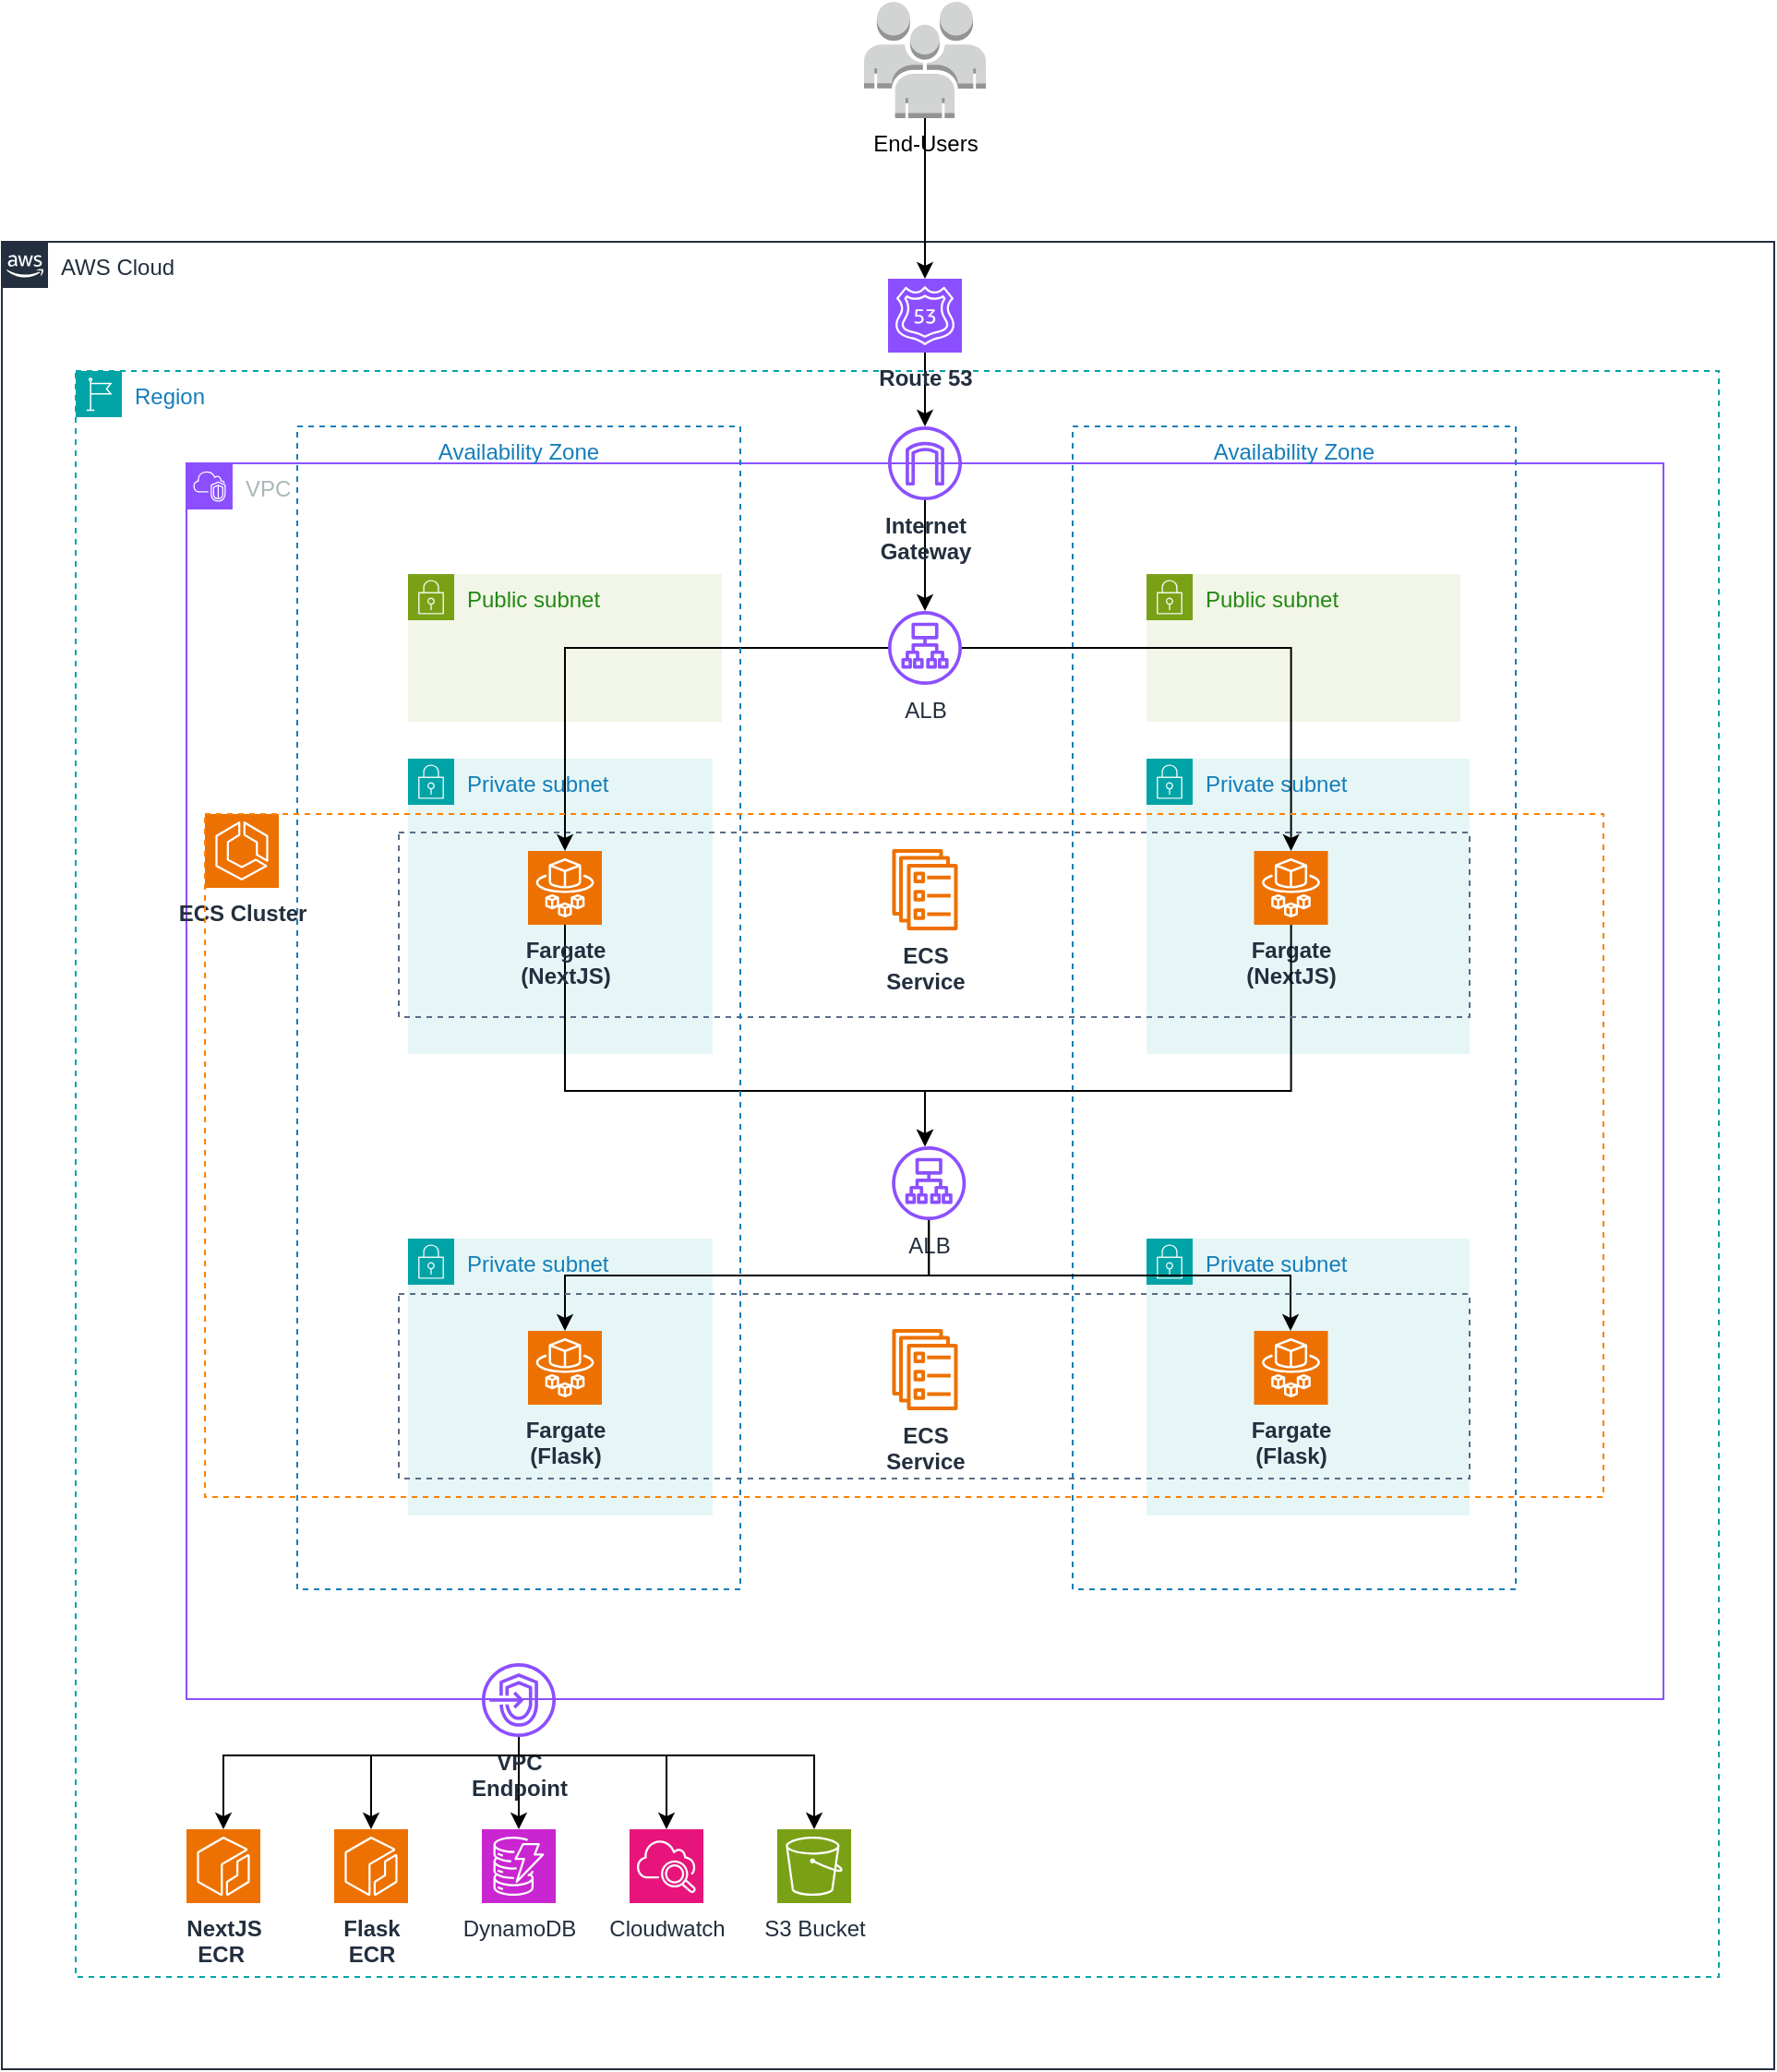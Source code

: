 <mxfile version="26.1.3">
  <diagram name="Page-1" id="fwZsYUebJorru9IJQtLp">
    <mxGraphModel dx="1572" dy="926" grid="1" gridSize="10" guides="1" tooltips="1" connect="1" arrows="1" fold="1" page="1" pageScale="1" pageWidth="827" pageHeight="1169" math="0" shadow="0">
      <root>
        <mxCell id="0" />
        <mxCell id="1" parent="0" />
        <mxCell id="3tNRU4B8yGld-zbpUipz-1" value="AWS Cloud" style="points=[[0,0],[0.25,0],[0.5,0],[0.75,0],[1,0],[1,0.25],[1,0.5],[1,0.75],[1,1],[0.75,1],[0.5,1],[0.25,1],[0,1],[0,0.75],[0,0.5],[0,0.25]];outlineConnect=0;gradientColor=none;html=1;whiteSpace=wrap;fontSize=12;fontStyle=0;container=0;pointerEvents=0;collapsible=0;recursiveResize=0;shape=mxgraph.aws4.group;grIcon=mxgraph.aws4.group_aws_cloud_alt;strokeColor=#232F3E;fillColor=none;verticalAlign=top;align=left;spacingLeft=30;fontColor=#232F3E;dashed=0;" parent="1" vertex="1">
          <mxGeometry x="240" y="380" width="960" height="990" as="geometry" />
        </mxCell>
        <mxCell id="3tNRU4B8yGld-zbpUipz-32" style="edgeStyle=orthogonalEdgeStyle;rounded=0;orthogonalLoop=1;jettySize=auto;html=1;" parent="1" source="3tNRU4B8yGld-zbpUipz-31" target="3tNRU4B8yGld-zbpUipz-30" edge="1">
          <mxGeometry relative="1" as="geometry" />
        </mxCell>
        <mxCell id="3tNRU4B8yGld-zbpUipz-31" value="End-Users" style="outlineConnect=0;dashed=0;verticalLabelPosition=bottom;verticalAlign=top;align=center;html=1;shape=mxgraph.aws3.users;fillColor=#D2D3D3;gradientColor=none;" parent="1" vertex="1">
          <mxGeometry x="707" y="250" width="66" height="63" as="geometry" />
        </mxCell>
        <mxCell id="3tNRU4B8yGld-zbpUipz-3" value="Region" style="points=[[0,0],[0.25,0],[0.5,0],[0.75,0],[1,0],[1,0.25],[1,0.5],[1,0.75],[1,1],[0.75,1],[0.5,1],[0.25,1],[0,1],[0,0.75],[0,0.5],[0,0.25]];outlineConnect=0;gradientColor=none;html=1;whiteSpace=wrap;fontSize=12;fontStyle=0;container=0;pointerEvents=0;collapsible=0;recursiveResize=0;shape=mxgraph.aws4.group;grIcon=mxgraph.aws4.group_region;strokeColor=#00A4A6;fillColor=none;verticalAlign=top;align=left;spacingLeft=30;fontColor=#147EBA;dashed=1;" parent="1" vertex="1">
          <mxGeometry x="280" y="450" width="890" height="870" as="geometry" />
        </mxCell>
        <mxCell id="3tNRU4B8yGld-zbpUipz-33" style="edgeStyle=orthogonalEdgeStyle;rounded=0;orthogonalLoop=1;jettySize=auto;html=1;exitX=0.5;exitY=1;exitDx=0;exitDy=0;exitPerimeter=0;" parent="1" source="3tNRU4B8yGld-zbpUipz-30" target="3tNRU4B8yGld-zbpUipz-12" edge="1">
          <mxGeometry relative="1" as="geometry" />
        </mxCell>
        <mxCell id="3tNRU4B8yGld-zbpUipz-30" value="&lt;b&gt;Route 53&lt;/b&gt;" style="sketch=0;points=[[0,0,0],[0.25,0,0],[0.5,0,0],[0.75,0,0],[1,0,0],[0,1,0],[0.25,1,0],[0.5,1,0],[0.75,1,0],[1,1,0],[0,0.25,0],[0,0.5,0],[0,0.75,0],[1,0.25,0],[1,0.5,0],[1,0.75,0]];outlineConnect=0;fontColor=#232F3E;fillColor=#8C4FFF;strokeColor=#ffffff;dashed=0;verticalLabelPosition=bottom;verticalAlign=top;align=center;html=1;fontSize=12;fontStyle=0;aspect=fixed;shape=mxgraph.aws4.resourceIcon;resIcon=mxgraph.aws4.route_53;" parent="1" vertex="1">
          <mxGeometry x="720" y="400" width="40" height="40" as="geometry" />
        </mxCell>
        <mxCell id="3tNRU4B8yGld-zbpUipz-4" value="VPC" style="points=[[0,0],[0.25,0],[0.5,0],[0.75,0],[1,0],[1,0.25],[1,0.5],[1,0.75],[1,1],[0.75,1],[0.5,1],[0.25,1],[0,1],[0,0.75],[0,0.5],[0,0.25]];outlineConnect=0;gradientColor=none;html=1;whiteSpace=wrap;fontSize=12;fontStyle=0;container=1;pointerEvents=0;collapsible=0;recursiveResize=0;shape=mxgraph.aws4.group;grIcon=mxgraph.aws4.group_vpc2;strokeColor=#8C4FFF;fillColor=none;verticalAlign=top;align=left;spacingLeft=30;fontColor=#AAB7B8;dashed=0;" parent="1" vertex="1">
          <mxGeometry x="340" y="500" width="800" height="669.5" as="geometry" />
        </mxCell>
        <mxCell id="3tNRU4B8yGld-zbpUipz-6" value="Availability Zone" style="fillColor=none;strokeColor=#147EBA;dashed=1;verticalAlign=top;fontStyle=0;fontColor=#147EBA;whiteSpace=wrap;html=1;" parent="3tNRU4B8yGld-zbpUipz-4" vertex="1">
          <mxGeometry x="480" y="-20" width="240" height="630" as="geometry" />
        </mxCell>
        <mxCell id="3tNRU4B8yGld-zbpUipz-15" value="Public subnet" style="points=[[0,0],[0.25,0],[0.5,0],[0.75,0],[1,0],[1,0.25],[1,0.5],[1,0.75],[1,1],[0.75,1],[0.5,1],[0.25,1],[0,1],[0,0.75],[0,0.5],[0,0.25]];outlineConnect=0;gradientColor=none;html=1;whiteSpace=wrap;fontSize=12;fontStyle=0;container=1;pointerEvents=0;collapsible=0;recursiveResize=0;shape=mxgraph.aws4.group;grIcon=mxgraph.aws4.group_security_group;grStroke=0;strokeColor=#7AA116;fillColor=#F2F6E8;verticalAlign=top;align=left;spacingLeft=30;fontColor=#248814;dashed=0;" parent="3tNRU4B8yGld-zbpUipz-4" vertex="1">
          <mxGeometry x="520" y="60" width="170" height="80" as="geometry" />
        </mxCell>
        <mxCell id="3tNRU4B8yGld-zbpUipz-59" style="edgeStyle=orthogonalEdgeStyle;rounded=0;orthogonalLoop=1;jettySize=auto;html=1;" parent="3tNRU4B8yGld-zbpUipz-4" source="3tNRU4B8yGld-zbpUipz-12" target="3tNRU4B8yGld-zbpUipz-34" edge="1">
          <mxGeometry relative="1" as="geometry" />
        </mxCell>
        <mxCell id="3tNRU4B8yGld-zbpUipz-12" value="&lt;b&gt;Internet&lt;/b&gt;&lt;div&gt;&lt;b&gt;Gateway&lt;/b&gt;&lt;/div&gt;" style="sketch=0;outlineConnect=0;fontColor=#232F3E;gradientColor=none;fillColor=#8C4FFF;strokeColor=none;dashed=0;verticalLabelPosition=bottom;verticalAlign=top;align=center;html=1;fontSize=12;fontStyle=0;aspect=fixed;pointerEvents=1;shape=mxgraph.aws4.internet_gateway;" parent="3tNRU4B8yGld-zbpUipz-4" vertex="1">
          <mxGeometry x="380" y="-20" width="40" height="40" as="geometry" />
        </mxCell>
        <mxCell id="3tNRU4B8yGld-zbpUipz-47" value="Private subnet" style="points=[[0,0],[0.25,0],[0.5,0],[0.75,0],[1,0],[1,0.25],[1,0.5],[1,0.75],[1,1],[0.75,1],[0.5,1],[0.25,1],[0,1],[0,0.75],[0,0.5],[0,0.25]];outlineConnect=0;gradientColor=none;html=1;whiteSpace=wrap;fontSize=12;fontStyle=0;container=1;pointerEvents=0;collapsible=0;recursiveResize=0;shape=mxgraph.aws4.group;grIcon=mxgraph.aws4.group_security_group;grStroke=0;strokeColor=#00A4A6;fillColor=#E6F6F7;verticalAlign=top;align=left;spacingLeft=30;fontColor=#147EBA;dashed=0;" parent="3tNRU4B8yGld-zbpUipz-4" vertex="1">
          <mxGeometry x="520" y="160" width="175" height="160" as="geometry" />
        </mxCell>
        <mxCell id="3tNRU4B8yGld-zbpUipz-48" value="&lt;b&gt;Fargate&lt;/b&gt;&lt;div&gt;&lt;b&gt;(NextJS)&lt;/b&gt;&lt;/div&gt;" style="sketch=0;points=[[0,0,0],[0.25,0,0],[0.5,0,0],[0.75,0,0],[1,0,0],[0,1,0],[0.25,1,0],[0.5,1,0],[0.75,1,0],[1,1,0],[0,0.25,0],[0,0.5,0],[0,0.75,0],[1,0.25,0],[1,0.5,0],[1,0.75,0]];outlineConnect=0;fontColor=#232F3E;fillColor=#ED7100;strokeColor=#ffffff;dashed=0;verticalLabelPosition=bottom;verticalAlign=top;align=center;html=1;fontSize=12;fontStyle=0;aspect=fixed;shape=mxgraph.aws4.resourceIcon;resIcon=mxgraph.aws4.fargate;" parent="3tNRU4B8yGld-zbpUipz-47" vertex="1">
          <mxGeometry x="58.25" y="50" width="40" height="40" as="geometry" />
        </mxCell>
        <mxCell id="3tNRU4B8yGld-zbpUipz-63" style="edgeStyle=orthogonalEdgeStyle;rounded=0;orthogonalLoop=1;jettySize=auto;html=1;" parent="3tNRU4B8yGld-zbpUipz-4" source="3tNRU4B8yGld-zbpUipz-34" target="3tNRU4B8yGld-zbpUipz-48" edge="1">
          <mxGeometry relative="1" as="geometry" />
        </mxCell>
        <mxCell id="3tNRU4B8yGld-zbpUipz-34" value="ALB" style="sketch=0;outlineConnect=0;fontColor=#232F3E;gradientColor=none;fillColor=#8C4FFF;strokeColor=none;dashed=0;verticalLabelPosition=bottom;verticalAlign=top;align=center;html=1;fontSize=12;fontStyle=0;aspect=fixed;pointerEvents=1;shape=mxgraph.aws4.application_load_balancer;" parent="3tNRU4B8yGld-zbpUipz-4" vertex="1">
          <mxGeometry x="380" y="80" width="40" height="40" as="geometry" />
        </mxCell>
        <mxCell id="3tNRU4B8yGld-zbpUipz-57" value="Private subnet" style="points=[[0,0],[0.25,0],[0.5,0],[0.75,0],[1,0],[1,0.25],[1,0.5],[1,0.75],[1,1],[0.75,1],[0.5,1],[0.25,1],[0,1],[0,0.75],[0,0.5],[0,0.25]];outlineConnect=0;gradientColor=none;html=1;whiteSpace=wrap;fontSize=12;fontStyle=0;container=1;pointerEvents=0;collapsible=0;recursiveResize=0;shape=mxgraph.aws4.group;grIcon=mxgraph.aws4.group_security_group;grStroke=0;strokeColor=#00A4A6;fillColor=#E6F6F7;verticalAlign=top;align=left;spacingLeft=30;fontColor=#147EBA;dashed=0;" parent="3tNRU4B8yGld-zbpUipz-4" vertex="1">
          <mxGeometry x="120" y="160" width="165" height="160" as="geometry" />
        </mxCell>
        <mxCell id="3tNRU4B8yGld-zbpUipz-19" value="&lt;b&gt;ECS&lt;/b&gt;&lt;div&gt;&lt;b&gt;Service&lt;/b&gt;&lt;/div&gt;" style="sketch=0;outlineConnect=0;fontColor=#232F3E;gradientColor=none;fillColor=#ED7100;strokeColor=none;dashed=0;verticalLabelPosition=bottom;verticalAlign=top;align=center;html=1;fontSize=12;fontStyle=0;aspect=fixed;pointerEvents=1;shape=mxgraph.aws4.ecs_service;" parent="3tNRU4B8yGld-zbpUipz-4" vertex="1">
          <mxGeometry x="382.12" y="209" width="35.75" height="44" as="geometry" />
        </mxCell>
        <mxCell id="Uz0kfirQ_1GYqhm3-F-r-1" value="ALB" style="sketch=0;outlineConnect=0;fontColor=#232F3E;gradientColor=none;fillColor=#8C4FFF;strokeColor=none;dashed=0;verticalLabelPosition=bottom;verticalAlign=top;align=center;html=1;fontSize=12;fontStyle=0;aspect=fixed;pointerEvents=1;shape=mxgraph.aws4.application_load_balancer;" vertex="1" parent="3tNRU4B8yGld-zbpUipz-4">
          <mxGeometry x="382.12" y="370" width="40" height="40" as="geometry" />
        </mxCell>
        <mxCell id="Uz0kfirQ_1GYqhm3-F-r-3" style="edgeStyle=orthogonalEdgeStyle;rounded=0;orthogonalLoop=1;jettySize=auto;html=1;" edge="1" parent="3tNRU4B8yGld-zbpUipz-4" source="3tNRU4B8yGld-zbpUipz-48" target="Uz0kfirQ_1GYqhm3-F-r-1">
          <mxGeometry relative="1" as="geometry">
            <Array as="points">
              <mxPoint x="598" y="340" />
              <mxPoint x="400" y="340" />
            </Array>
          </mxGeometry>
        </mxCell>
        <mxCell id="3tNRU4B8yGld-zbpUipz-53" value="" style="fillColor=none;strokeColor=#5A6C86;dashed=1;verticalAlign=top;fontStyle=0;fontColor=#5A6C86;whiteSpace=wrap;html=1;" parent="3tNRU4B8yGld-zbpUipz-4" vertex="1">
          <mxGeometry x="115" y="200" width="580" height="100" as="geometry" />
        </mxCell>
        <mxCell id="3tNRU4B8yGld-zbpUipz-17" value="&lt;b&gt;NextJS&lt;/b&gt;&lt;div&gt;&lt;div&gt;&lt;b&gt;ECR&amp;nbsp;&lt;/b&gt;&lt;/div&gt;&lt;/div&gt;" style="sketch=0;points=[[0,0,0],[0.25,0,0],[0.5,0,0],[0.75,0,0],[1,0,0],[0,1,0],[0.25,1,0],[0.5,1,0],[0.75,1,0],[1,1,0],[0,0.25,0],[0,0.5,0],[0,0.75,0],[1,0.25,0],[1,0.5,0],[1,0.75,0]];outlineConnect=0;fontColor=#232F3E;fillColor=#ED7100;strokeColor=#ffffff;dashed=0;verticalLabelPosition=bottom;verticalAlign=top;align=center;html=1;fontSize=12;fontStyle=0;aspect=fixed;shape=mxgraph.aws4.resourceIcon;resIcon=mxgraph.aws4.ecr;" parent="1" vertex="1">
          <mxGeometry x="340" y="1240" width="40" height="40" as="geometry" />
        </mxCell>
        <mxCell id="3tNRU4B8yGld-zbpUipz-26" value="&lt;b&gt;Flask&lt;/b&gt;&lt;div&gt;&lt;b&gt;ECR&lt;/b&gt;&lt;/div&gt;" style="sketch=0;points=[[0,0,0],[0.25,0,0],[0.5,0,0],[0.75,0,0],[1,0,0],[0,1,0],[0.25,1,0],[0.5,1,0],[0.75,1,0],[1,1,0],[0,0.25,0],[0,0.5,0],[0,0.75,0],[1,0.25,0],[1,0.5,0],[1,0.75,0]];outlineConnect=0;fontColor=#232F3E;fillColor=#ED7100;strokeColor=#ffffff;dashed=0;verticalLabelPosition=bottom;verticalAlign=top;align=center;html=1;fontSize=12;fontStyle=0;aspect=fixed;shape=mxgraph.aws4.resourceIcon;resIcon=mxgraph.aws4.ecr;" parent="1" vertex="1">
          <mxGeometry x="420" y="1240" width="40" height="40" as="geometry" />
        </mxCell>
        <mxCell id="Uz0kfirQ_1GYqhm3-F-r-28" value="" style="edgeStyle=orthogonalEdgeStyle;rounded=0;orthogonalLoop=1;jettySize=auto;html=1;" edge="1" parent="1" source="3tNRU4B8yGld-zbpUipz-16" target="Uz0kfirQ_1GYqhm3-F-r-26">
          <mxGeometry relative="1" as="geometry" />
        </mxCell>
        <mxCell id="3tNRU4B8yGld-zbpUipz-16" value="&lt;b&gt;VPC&lt;/b&gt;&lt;div&gt;&lt;b&gt;Endpoint&lt;/b&gt;&lt;/div&gt;" style="sketch=0;outlineConnect=0;fontColor=#232F3E;gradientColor=none;fillColor=#8C4FFF;strokeColor=none;dashed=0;verticalLabelPosition=bottom;verticalAlign=top;align=center;html=1;fontSize=12;fontStyle=0;aspect=fixed;pointerEvents=1;shape=mxgraph.aws4.endpoints;" parent="1" vertex="1">
          <mxGeometry x="500" y="1150" width="40" height="40" as="geometry" />
        </mxCell>
        <mxCell id="3tNRU4B8yGld-zbpUipz-37" value="Public subnet" style="points=[[0,0],[0.25,0],[0.5,0],[0.75,0],[1,0],[1,0.25],[1,0.5],[1,0.75],[1,1],[0.75,1],[0.5,1],[0.25,1],[0,1],[0,0.75],[0,0.5],[0,0.25]];outlineConnect=0;gradientColor=none;html=1;whiteSpace=wrap;fontSize=12;fontStyle=0;container=1;pointerEvents=0;collapsible=0;recursiveResize=0;shape=mxgraph.aws4.group;grIcon=mxgraph.aws4.group_security_group;grStroke=0;strokeColor=#7AA116;fillColor=#F2F6E8;verticalAlign=top;align=left;spacingLeft=30;fontColor=#248814;dashed=0;" parent="1" vertex="1">
          <mxGeometry x="460" y="560" width="170" height="80" as="geometry" />
        </mxCell>
        <mxCell id="Uz0kfirQ_1GYqhm3-F-r-2" style="edgeStyle=orthogonalEdgeStyle;rounded=0;orthogonalLoop=1;jettySize=auto;html=1;" edge="1" parent="1" source="3tNRU4B8yGld-zbpUipz-23" target="Uz0kfirQ_1GYqhm3-F-r-1">
          <mxGeometry relative="1" as="geometry">
            <Array as="points">
              <mxPoint x="545" y="840" />
              <mxPoint x="740" y="840" />
            </Array>
          </mxGeometry>
        </mxCell>
        <mxCell id="3tNRU4B8yGld-zbpUipz-23" value="&lt;b&gt;Fargate&lt;/b&gt;&lt;div&gt;&lt;b&gt;(NextJS)&lt;/b&gt;&lt;/div&gt;" style="sketch=0;points=[[0,0,0],[0.25,0,0],[0.5,0,0],[0.75,0,0],[1,0,0],[0,1,0],[0.25,1,0],[0.5,1,0],[0.75,1,0],[1,1,0],[0,0.25,0],[0,0.5,0],[0,0.75,0],[1,0.25,0],[1,0.5,0],[1,0.75,0]];outlineConnect=0;fontColor=#232F3E;fillColor=#ED7100;strokeColor=#ffffff;dashed=0;verticalLabelPosition=bottom;verticalAlign=top;align=center;html=1;fontSize=12;fontStyle=0;aspect=fixed;shape=mxgraph.aws4.resourceIcon;resIcon=mxgraph.aws4.fargate;" parent="1" vertex="1">
          <mxGeometry x="525" y="710" width="40" height="40" as="geometry" />
        </mxCell>
        <mxCell id="3tNRU4B8yGld-zbpUipz-62" style="edgeStyle=orthogonalEdgeStyle;rounded=0;orthogonalLoop=1;jettySize=auto;html=1;" parent="1" source="3tNRU4B8yGld-zbpUipz-34" target="3tNRU4B8yGld-zbpUipz-23" edge="1">
          <mxGeometry relative="1" as="geometry" />
        </mxCell>
        <mxCell id="3tNRU4B8yGld-zbpUipz-85" value="Cloudwatch" style="sketch=0;points=[[0,0,0],[0.25,0,0],[0.5,0,0],[0.75,0,0],[1,0,0],[0,1,0],[0.25,1,0],[0.5,1,0],[0.75,1,0],[1,1,0],[0,0.25,0],[0,0.5,0],[0,0.75,0],[1,0.25,0],[1,0.5,0],[1,0.75,0]];points=[[0,0,0],[0.25,0,0],[0.5,0,0],[0.75,0,0],[1,0,0],[0,1,0],[0.25,1,0],[0.5,1,0],[0.75,1,0],[1,1,0],[0,0.25,0],[0,0.5,0],[0,0.75,0],[1,0.25,0],[1,0.5,0],[1,0.75,0]];outlineConnect=0;fontColor=#232F3E;fillColor=#E7157B;strokeColor=#ffffff;dashed=0;verticalLabelPosition=bottom;verticalAlign=top;align=center;html=1;fontSize=12;fontStyle=0;aspect=fixed;shape=mxgraph.aws4.resourceIcon;resIcon=mxgraph.aws4.cloudwatch_2;" parent="1" vertex="1">
          <mxGeometry x="580" y="1240" width="40" height="40" as="geometry" />
        </mxCell>
        <mxCell id="3tNRU4B8yGld-zbpUipz-87" value="S3 Bucket" style="sketch=0;points=[[0,0,0],[0.25,0,0],[0.5,0,0],[0.75,0,0],[1,0,0],[0,1,0],[0.25,1,0],[0.5,1,0],[0.75,1,0],[1,1,0],[0,0.25,0],[0,0.5,0],[0,0.75,0],[1,0.25,0],[1,0.5,0],[1,0.75,0]];outlineConnect=0;fontColor=#232F3E;fillColor=#7AA116;strokeColor=#ffffff;dashed=0;verticalLabelPosition=bottom;verticalAlign=top;align=center;html=1;fontSize=12;fontStyle=0;aspect=fixed;shape=mxgraph.aws4.resourceIcon;resIcon=mxgraph.aws4.s3;" parent="1" vertex="1">
          <mxGeometry x="660" y="1240" width="40" height="40" as="geometry" />
        </mxCell>
        <mxCell id="3tNRU4B8yGld-zbpUipz-88" style="edgeStyle=orthogonalEdgeStyle;rounded=0;orthogonalLoop=1;jettySize=auto;html=1;entryX=0.5;entryY=0;entryDx=0;entryDy=0;entryPerimeter=0;" parent="1" source="3tNRU4B8yGld-zbpUipz-16" target="3tNRU4B8yGld-zbpUipz-17" edge="1">
          <mxGeometry relative="1" as="geometry">
            <Array as="points">
              <mxPoint x="520" y="1200" />
              <mxPoint x="360" y="1200" />
            </Array>
          </mxGeometry>
        </mxCell>
        <mxCell id="3tNRU4B8yGld-zbpUipz-89" style="edgeStyle=orthogonalEdgeStyle;rounded=0;orthogonalLoop=1;jettySize=auto;html=1;entryX=0.5;entryY=0;entryDx=0;entryDy=0;entryPerimeter=0;" parent="1" source="3tNRU4B8yGld-zbpUipz-16" target="3tNRU4B8yGld-zbpUipz-26" edge="1">
          <mxGeometry relative="1" as="geometry">
            <Array as="points">
              <mxPoint x="520" y="1200" />
              <mxPoint x="440" y="1200" />
            </Array>
          </mxGeometry>
        </mxCell>
        <mxCell id="3tNRU4B8yGld-zbpUipz-90" style="edgeStyle=orthogonalEdgeStyle;rounded=0;orthogonalLoop=1;jettySize=auto;html=1;entryX=0.5;entryY=0;entryDx=0;entryDy=0;entryPerimeter=0;" parent="1" source="3tNRU4B8yGld-zbpUipz-16" target="3tNRU4B8yGld-zbpUipz-85" edge="1">
          <mxGeometry relative="1" as="geometry">
            <Array as="points">
              <mxPoint x="520" y="1200" />
              <mxPoint x="600" y="1200" />
            </Array>
          </mxGeometry>
        </mxCell>
        <mxCell id="3tNRU4B8yGld-zbpUipz-92" style="edgeStyle=orthogonalEdgeStyle;rounded=0;orthogonalLoop=1;jettySize=auto;html=1;entryX=0.5;entryY=0;entryDx=0;entryDy=0;entryPerimeter=0;" parent="1" source="3tNRU4B8yGld-zbpUipz-16" target="3tNRU4B8yGld-zbpUipz-87" edge="1">
          <mxGeometry relative="1" as="geometry">
            <Array as="points">
              <mxPoint x="520" y="1200" />
              <mxPoint x="680" y="1200" />
            </Array>
          </mxGeometry>
        </mxCell>
        <mxCell id="3tNRU4B8yGld-zbpUipz-5" value="Availability Zone" style="fillColor=none;strokeColor=#147EBA;dashed=1;verticalAlign=top;fontStyle=0;fontColor=#147EBA;whiteSpace=wrap;html=1;" parent="1" vertex="1">
          <mxGeometry x="400" y="480" width="240" height="630" as="geometry" />
        </mxCell>
        <mxCell id="Uz0kfirQ_1GYqhm3-F-r-13" value="Private subnet" style="points=[[0,0],[0.25,0],[0.5,0],[0.75,0],[1,0],[1,0.25],[1,0.5],[1,0.75],[1,1],[0.75,1],[0.5,1],[0.25,1],[0,1],[0,0.75],[0,0.5],[0,0.25]];outlineConnect=0;gradientColor=none;html=1;whiteSpace=wrap;fontSize=12;fontStyle=0;container=1;pointerEvents=0;collapsible=0;recursiveResize=0;shape=mxgraph.aws4.group;grIcon=mxgraph.aws4.group_security_group;grStroke=0;strokeColor=#00A4A6;fillColor=#E6F6F7;verticalAlign=top;align=left;spacingLeft=30;fontColor=#147EBA;dashed=0;" vertex="1" parent="1">
          <mxGeometry x="860" y="920" width="175" height="150" as="geometry" />
        </mxCell>
        <mxCell id="Uz0kfirQ_1GYqhm3-F-r-14" value="&lt;b&gt;Fargate&lt;/b&gt;&lt;div&gt;&lt;b&gt;(Flask)&lt;/b&gt;&lt;/div&gt;" style="sketch=0;points=[[0,0,0],[0.25,0,0],[0.5,0,0],[0.75,0,0],[1,0,0],[0,1,0],[0.25,1,0],[0.5,1,0],[0.75,1,0],[1,1,0],[0,0.25,0],[0,0.5,0],[0,0.75,0],[1,0.25,0],[1,0.5,0],[1,0.75,0]];outlineConnect=0;fontColor=#232F3E;fillColor=#ED7100;strokeColor=#ffffff;dashed=0;verticalLabelPosition=bottom;verticalAlign=top;align=center;html=1;fontSize=12;fontStyle=0;aspect=fixed;shape=mxgraph.aws4.resourceIcon;resIcon=mxgraph.aws4.fargate;" vertex="1" parent="Uz0kfirQ_1GYqhm3-F-r-13">
          <mxGeometry x="58.25" y="50" width="40" height="40" as="geometry" />
        </mxCell>
        <mxCell id="Uz0kfirQ_1GYqhm3-F-r-15" value="Private subnet" style="points=[[0,0],[0.25,0],[0.5,0],[0.75,0],[1,0],[1,0.25],[1,0.5],[1,0.75],[1,1],[0.75,1],[0.5,1],[0.25,1],[0,1],[0,0.75],[0,0.5],[0,0.25]];outlineConnect=0;gradientColor=none;html=1;whiteSpace=wrap;fontSize=12;fontStyle=0;container=1;pointerEvents=0;collapsible=0;recursiveResize=0;shape=mxgraph.aws4.group;grIcon=mxgraph.aws4.group_security_group;grStroke=0;strokeColor=#00A4A6;fillColor=#E6F6F7;verticalAlign=top;align=left;spacingLeft=30;fontColor=#147EBA;dashed=0;" vertex="1" parent="1">
          <mxGeometry x="460" y="920" width="165" height="150" as="geometry" />
        </mxCell>
        <mxCell id="Uz0kfirQ_1GYqhm3-F-r-17" value="&lt;b&gt;ECS&lt;/b&gt;&lt;div&gt;&lt;b&gt;Service&lt;/b&gt;&lt;/div&gt;" style="sketch=0;outlineConnect=0;fontColor=#232F3E;gradientColor=none;fillColor=#ED7100;strokeColor=none;dashed=0;verticalLabelPosition=bottom;verticalAlign=top;align=center;html=1;fontSize=12;fontStyle=0;aspect=fixed;pointerEvents=1;shape=mxgraph.aws4.ecs_service;" vertex="1" parent="1">
          <mxGeometry x="722.12" y="969" width="35.75" height="44" as="geometry" />
        </mxCell>
        <mxCell id="Uz0kfirQ_1GYqhm3-F-r-21" value="&lt;b&gt;Fargate&lt;/b&gt;&lt;div&gt;&lt;b&gt;(Flask)&lt;/b&gt;&lt;/div&gt;" style="sketch=0;points=[[0,0,0],[0.25,0,0],[0.5,0,0],[0.75,0,0],[1,0,0],[0,1,0],[0.25,1,0],[0.5,1,0],[0.75,1,0],[1,1,0],[0,0.25,0],[0,0.5,0],[0,0.75,0],[1,0.25,0],[1,0.5,0],[1,0.75,0]];outlineConnect=0;fontColor=#232F3E;fillColor=#ED7100;strokeColor=#ffffff;dashed=0;verticalLabelPosition=bottom;verticalAlign=top;align=center;html=1;fontSize=12;fontStyle=0;aspect=fixed;shape=mxgraph.aws4.resourceIcon;resIcon=mxgraph.aws4.fargate;" vertex="1" parent="1">
          <mxGeometry x="525" y="970" width="40" height="40" as="geometry" />
        </mxCell>
        <mxCell id="Uz0kfirQ_1GYqhm3-F-r-23" style="edgeStyle=orthogonalEdgeStyle;rounded=0;orthogonalLoop=1;jettySize=auto;html=1;" edge="1" parent="1" source="Uz0kfirQ_1GYqhm3-F-r-1" target="Uz0kfirQ_1GYqhm3-F-r-21">
          <mxGeometry relative="1" as="geometry">
            <Array as="points">
              <mxPoint x="742" y="940" />
              <mxPoint x="545" y="940" />
            </Array>
          </mxGeometry>
        </mxCell>
        <mxCell id="Uz0kfirQ_1GYqhm3-F-r-24" style="edgeStyle=orthogonalEdgeStyle;rounded=0;orthogonalLoop=1;jettySize=auto;html=1;" edge="1" parent="1" source="Uz0kfirQ_1GYqhm3-F-r-1" target="Uz0kfirQ_1GYqhm3-F-r-14">
          <mxGeometry relative="1" as="geometry">
            <Array as="points">
              <mxPoint x="742" y="940" />
              <mxPoint x="938" y="940" />
            </Array>
          </mxGeometry>
        </mxCell>
        <mxCell id="Uz0kfirQ_1GYqhm3-F-r-19" value="" style="fillColor=none;strokeColor=#5A6C86;dashed=1;verticalAlign=top;fontStyle=0;fontColor=#5A6C86;whiteSpace=wrap;html=1;" vertex="1" parent="1">
          <mxGeometry x="455" y="950" width="580" height="100" as="geometry" />
        </mxCell>
        <mxCell id="Uz0kfirQ_1GYqhm3-F-r-25" value="" style="group" vertex="1" connectable="0" parent="1">
          <mxGeometry x="350" y="690" width="757.5" height="370" as="geometry" />
        </mxCell>
        <mxCell id="3tNRU4B8yGld-zbpUipz-55" value="&lt;b&gt;ECS Cluster&lt;/b&gt;" style="sketch=0;points=[[0,0,0],[0.25,0,0],[0.5,0,0],[0.75,0,0],[1,0,0],[0,1,0],[0.25,1,0],[0.5,1,0],[0.75,1,0],[1,1,0],[0,0.25,0],[0,0.5,0],[0,0.75,0],[1,0.25,0],[1,0.5,0],[1,0.75,0]];outlineConnect=0;fontColor=#232F3E;fillColor=#ED7100;strokeColor=#ffffff;dashed=0;verticalLabelPosition=bottom;verticalAlign=top;align=center;html=1;fontSize=12;fontStyle=0;aspect=fixed;shape=mxgraph.aws4.resourceIcon;resIcon=mxgraph.aws4.ecs;" parent="Uz0kfirQ_1GYqhm3-F-r-25" vertex="1">
          <mxGeometry width="40" height="40" as="geometry" />
        </mxCell>
        <mxCell id="3tNRU4B8yGld-zbpUipz-56" value="" style="fillColor=none;strokeColor=#FF8000;dashed=1;verticalAlign=top;fontStyle=0;fontColor=#5A6C86;whiteSpace=wrap;html=1;" parent="Uz0kfirQ_1GYqhm3-F-r-25" vertex="1">
          <mxGeometry width="757.5" height="370" as="geometry" />
        </mxCell>
        <mxCell id="Uz0kfirQ_1GYqhm3-F-r-26" value="DynamoDB" style="sketch=0;points=[[0,0,0],[0.25,0,0],[0.5,0,0],[0.75,0,0],[1,0,0],[0,1,0],[0.25,1,0],[0.5,1,0],[0.75,1,0],[1,1,0],[0,0.25,0],[0,0.5,0],[0,0.75,0],[1,0.25,0],[1,0.5,0],[1,0.75,0]];outlineConnect=0;fontColor=#232F3E;fillColor=#C925D1;strokeColor=#ffffff;dashed=0;verticalLabelPosition=bottom;verticalAlign=top;align=center;html=1;fontSize=12;fontStyle=0;aspect=fixed;shape=mxgraph.aws4.resourceIcon;resIcon=mxgraph.aws4.dynamodb;" vertex="1" parent="1">
          <mxGeometry x="500" y="1240" width="40" height="40" as="geometry" />
        </mxCell>
      </root>
    </mxGraphModel>
  </diagram>
</mxfile>
